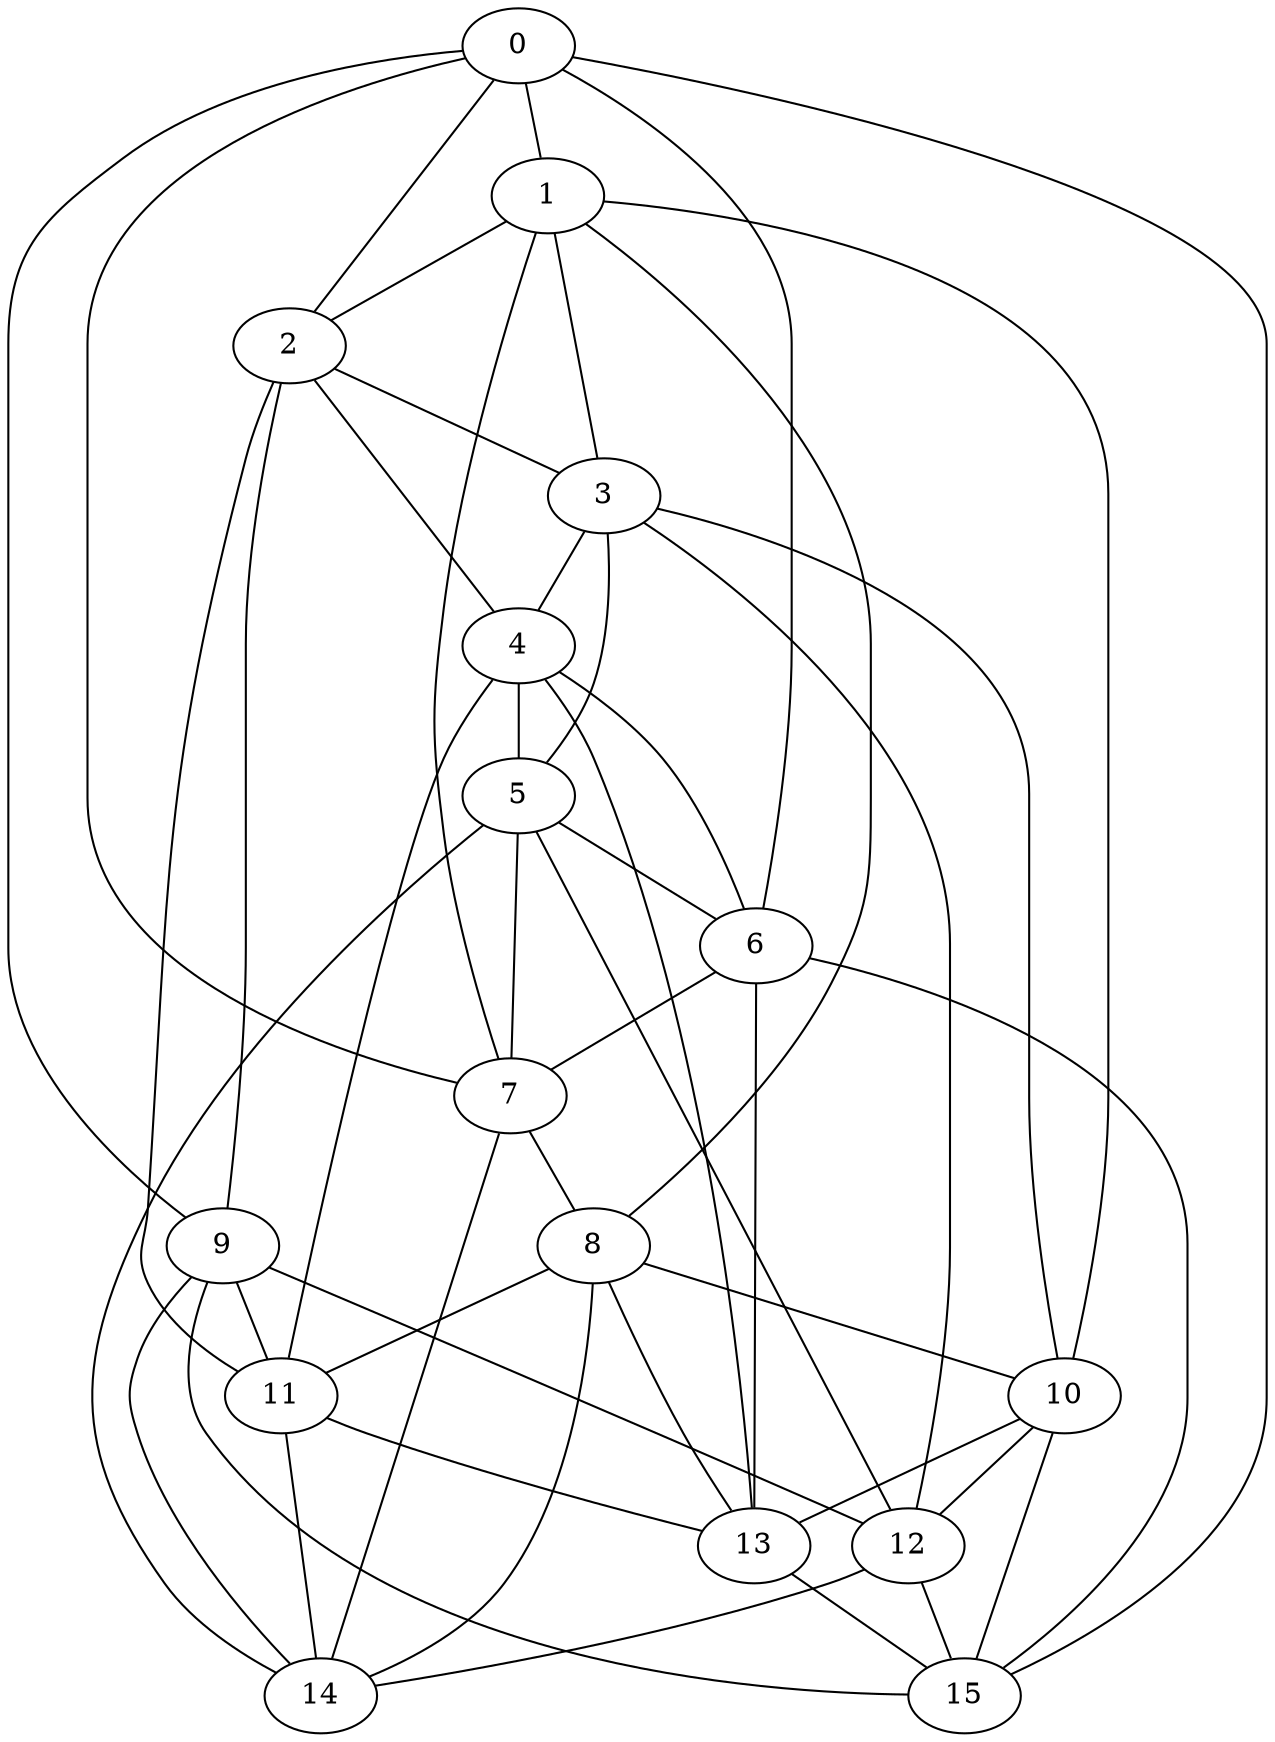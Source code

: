 graph g {0;1;2;3;4;5;6;7;8;9;10;11;12;13;14;15;0 -- 1;0 -- 2;0 -- 6;0 -- 7;0 -- 9;0 -- 15;1 -- 2;1 -- 3;1 -- 7;1 -- 8;1 -- 10;2 -- 3;2 -- 4;2 -- 9;2 -- 11;3 -- 4;3 -- 5;3 -- 10;3 -- 12;4 -- 5;4 -- 6;4 -- 11;4 -- 13;5 -- 6;5 -- 7;5 -- 12;5 -- 14;6 -- 7;6 -- 13;6 -- 15;7 -- 8;7 -- 14;8 -- 10;8 -- 11;8 -- 13;8 -- 14;9 -- 11;9 -- 12;9 -- 14;9 -- 15;10 -- 12;10 -- 13;10 -- 15;11 -- 13;11 -- 14;12 -- 14;12 -- 15;13 -- 15;}
